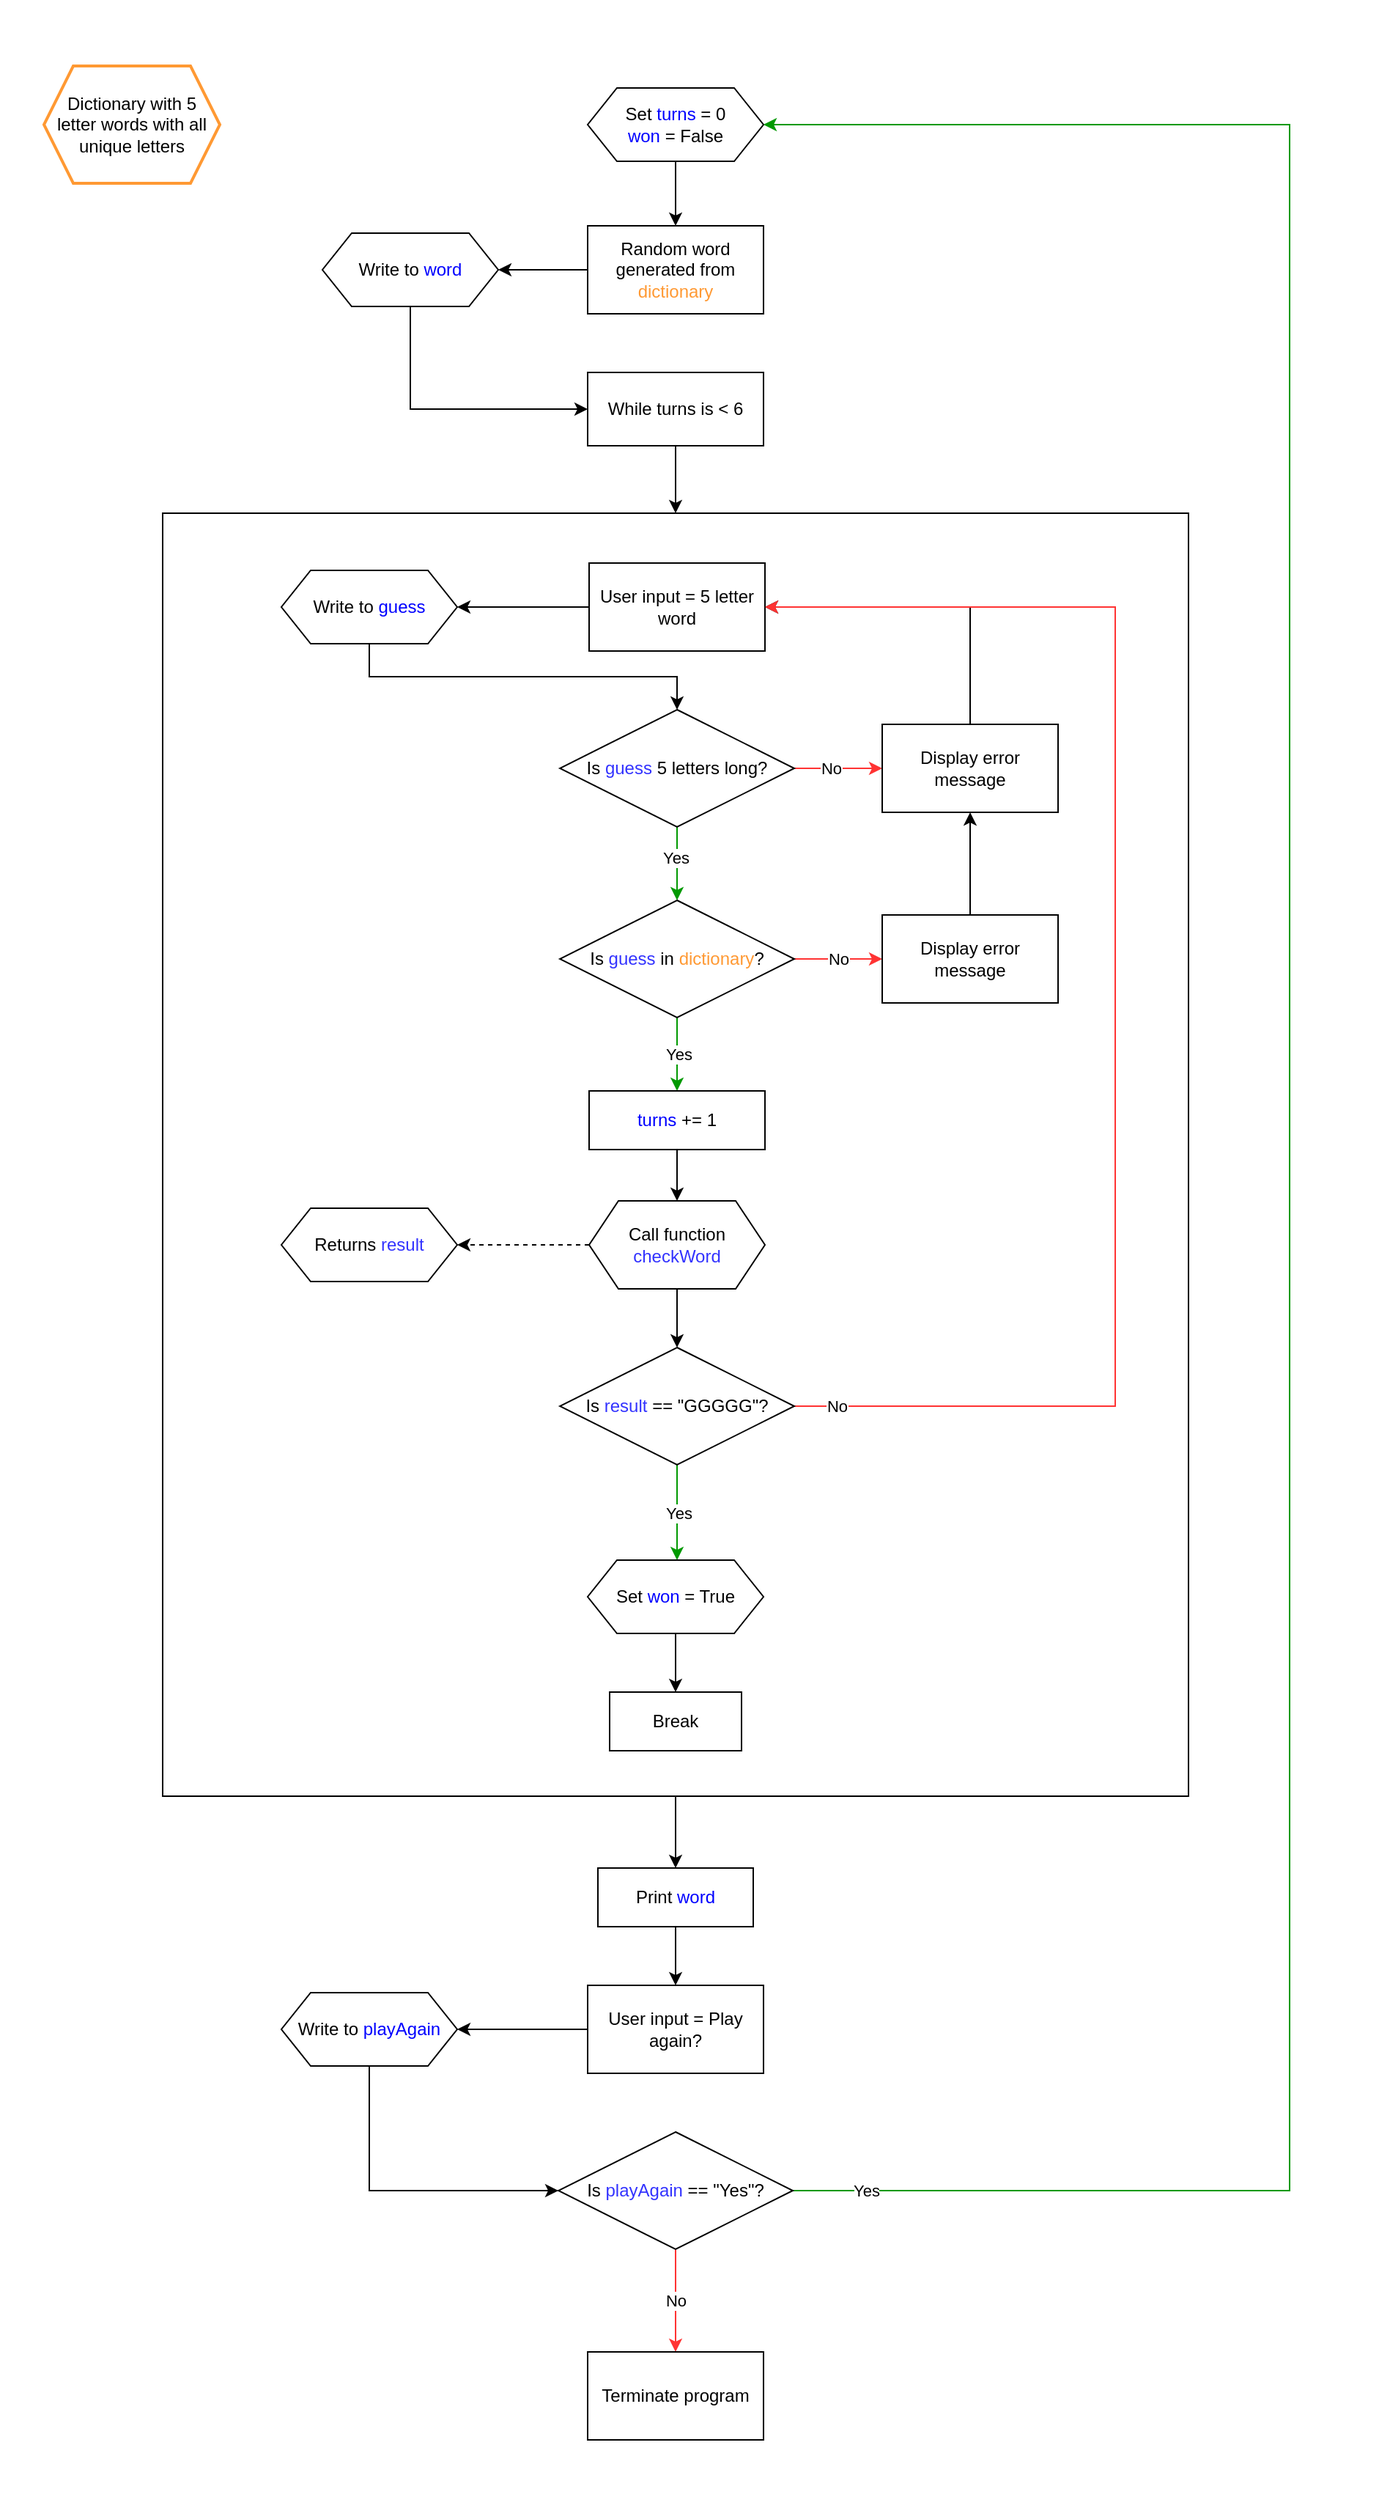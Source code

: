 <mxfile version="16.3.0" type="github" pages="2">
  <diagram id="C5RBs43oDa-KdzZeNtuy" name="Main">
    <mxGraphModel dx="2607" dy="1583" grid="1" gridSize="10" guides="1" tooltips="1" connect="1" arrows="1" fold="1" page="1" pageScale="1" pageWidth="827" pageHeight="1169" background="none" math="0" shadow="0">
      <root>
        <mxCell id="WIyWlLk6GJQsqaUBKTNV-0" />
        <mxCell id="WIyWlLk6GJQsqaUBKTNV-1" parent="WIyWlLk6GJQsqaUBKTNV-0" />
        <mxCell id="ahTVrKY4OxH8Qbv4YgFF-9" value="" style="rounded=0;whiteSpace=wrap;html=1;fontColor=#FF9933;strokeColor=none;strokeWidth=2;fillColor=#FFFFFF;" vertex="1" parent="WIyWlLk6GJQsqaUBKTNV-1">
          <mxGeometry x="360" y="290" width="940" height="1704" as="geometry" />
        </mxCell>
        <mxCell id="ahTVrKY4OxH8Qbv4YgFF-4" value="" style="edgeStyle=orthogonalEdgeStyle;rounded=0;orthogonalLoop=1;jettySize=auto;html=1;fontColor=#000000;" edge="1" parent="WIyWlLk6GJQsqaUBKTNV-1" source="8LhsREWto3LgaLr0gxnb-7" target="R_QHBfiwvOlhIGVEH_iK-0">
          <mxGeometry relative="1" as="geometry" />
        </mxCell>
        <mxCell id="8LhsREWto3LgaLr0gxnb-7" value="" style="rounded=0;whiteSpace=wrap;html=1;fontColor=#000000;fillColor=none;" vertex="1" parent="WIyWlLk6GJQsqaUBKTNV-1">
          <mxGeometry x="471" y="640" width="700" height="875" as="geometry" />
        </mxCell>
        <mxCell id="yczj4oIZVdHuoJl3fXfq-1" value="Dictionary with 5 letter words with all unique letters" style="shape=hexagon;perimeter=hexagonPerimeter2;whiteSpace=wrap;html=1;fixedSize=1;strokeColor=#FF9933;strokeWidth=2;" parent="WIyWlLk6GJQsqaUBKTNV-1" vertex="1">
          <mxGeometry x="390" y="335" width="120" height="80" as="geometry" />
        </mxCell>
        <mxCell id="ahTVrKY4OxH8Qbv4YgFF-2" value="" style="edgeStyle=orthogonalEdgeStyle;rounded=0;orthogonalLoop=1;jettySize=auto;html=1;fontColor=#000000;" edge="1" parent="WIyWlLk6GJQsqaUBKTNV-1" source="yczj4oIZVdHuoJl3fXfq-3" target="ahTVrKY4OxH8Qbv4YgFF-1">
          <mxGeometry relative="1" as="geometry" />
        </mxCell>
        <mxCell id="yczj4oIZVdHuoJl3fXfq-3" value="Random word generated from &lt;font color=&quot;#ff9933&quot;&gt;dictionary&lt;/font&gt;" style="rounded=0;whiteSpace=wrap;html=1;" parent="WIyWlLk6GJQsqaUBKTNV-1" vertex="1">
          <mxGeometry x="761" y="444" width="120" height="60" as="geometry" />
        </mxCell>
        <mxCell id="yczj4oIZVdHuoJl3fXfq-18" value="" style="edgeStyle=orthogonalEdgeStyle;rounded=0;orthogonalLoop=1;jettySize=auto;html=1;fontColor=#000000;" parent="WIyWlLk6GJQsqaUBKTNV-1" source="yczj4oIZVdHuoJl3fXfq-9" target="yczj4oIZVdHuoJl3fXfq-10" edge="1">
          <mxGeometry relative="1" as="geometry" />
        </mxCell>
        <mxCell id="yczj4oIZVdHuoJl3fXfq-9" value="User input = 5 letter word" style="rounded=0;whiteSpace=wrap;html=1;" parent="WIyWlLk6GJQsqaUBKTNV-1" vertex="1">
          <mxGeometry x="762" y="674" width="120" height="60" as="geometry" />
        </mxCell>
        <mxCell id="_0Dwl0XSmngOTE23tJdI-12" style="edgeStyle=orthogonalEdgeStyle;rounded=0;orthogonalLoop=1;jettySize=auto;html=1;exitX=0.5;exitY=1;exitDx=0;exitDy=0;fontColor=#000000;" edge="1" parent="WIyWlLk6GJQsqaUBKTNV-1" source="yczj4oIZVdHuoJl3fXfq-10" target="yczj4oIZVdHuoJl3fXfq-15">
          <mxGeometry relative="1" as="geometry" />
        </mxCell>
        <mxCell id="yczj4oIZVdHuoJl3fXfq-10" value="Write to &lt;font color=&quot;#0000ff&quot;&gt;guess&lt;/font&gt;" style="shape=hexagon;perimeter=hexagonPerimeter2;whiteSpace=wrap;html=1;fixedSize=1;" parent="WIyWlLk6GJQsqaUBKTNV-1" vertex="1">
          <mxGeometry x="552" y="679" width="120" height="50" as="geometry" />
        </mxCell>
        <mxCell id="yczj4oIZVdHuoJl3fXfq-20" value="" style="edgeStyle=orthogonalEdgeStyle;rounded=0;orthogonalLoop=1;jettySize=auto;html=1;fontColor=#000000;strokeColor=#FF3333;" parent="WIyWlLk6GJQsqaUBKTNV-1" source="yczj4oIZVdHuoJl3fXfq-15" target="yczj4oIZVdHuoJl3fXfq-17" edge="1">
          <mxGeometry relative="1" as="geometry" />
        </mxCell>
        <mxCell id="yczj4oIZVdHuoJl3fXfq-21" value="No" style="edgeLabel;html=1;align=center;verticalAlign=middle;resizable=0;points=[];fontColor=#000000;" parent="yczj4oIZVdHuoJl3fXfq-20" vertex="1" connectable="0">
          <mxGeometry x="-0.168" relative="1" as="geometry">
            <mxPoint as="offset" />
          </mxGeometry>
        </mxCell>
        <mxCell id="yczj4oIZVdHuoJl3fXfq-26" value="" style="edgeStyle=orthogonalEdgeStyle;rounded=0;orthogonalLoop=1;jettySize=auto;html=1;fontColor=#000000;strokeColor=#009900;" parent="WIyWlLk6GJQsqaUBKTNV-1" source="yczj4oIZVdHuoJl3fXfq-15" edge="1">
          <mxGeometry relative="1" as="geometry">
            <mxPoint x="822" y="904" as="targetPoint" />
          </mxGeometry>
        </mxCell>
        <mxCell id="yczj4oIZVdHuoJl3fXfq-27" value="Yes" style="edgeLabel;html=1;align=center;verticalAlign=middle;resizable=0;points=[];fontColor=#000000;" parent="yczj4oIZVdHuoJl3fXfq-26" vertex="1" connectable="0">
          <mxGeometry x="-0.179" y="-1" relative="1" as="geometry">
            <mxPoint as="offset" />
          </mxGeometry>
        </mxCell>
        <mxCell id="yczj4oIZVdHuoJl3fXfq-15" value="&lt;font color=&quot;#000000&quot;&gt;Is &lt;/font&gt;&lt;font color=&quot;#3333ff&quot;&gt;guess&lt;/font&gt;&lt;font color=&quot;#000000&quot;&gt; 5 letters long?&lt;/font&gt;" style="rhombus;whiteSpace=wrap;html=1;fontColor=#0000FF;" parent="WIyWlLk6GJQsqaUBKTNV-1" vertex="1">
          <mxGeometry x="742" y="774" width="160" height="80" as="geometry" />
        </mxCell>
        <mxCell id="yczj4oIZVdHuoJl3fXfq-19" style="edgeStyle=orthogonalEdgeStyle;rounded=0;orthogonalLoop=1;jettySize=auto;html=1;exitX=0.5;exitY=0;exitDx=0;exitDy=0;entryX=1;entryY=0.5;entryDx=0;entryDy=0;fontColor=#000000;" parent="WIyWlLk6GJQsqaUBKTNV-1" source="yczj4oIZVdHuoJl3fXfq-17" target="yczj4oIZVdHuoJl3fXfq-9" edge="1">
          <mxGeometry relative="1" as="geometry" />
        </mxCell>
        <mxCell id="yczj4oIZVdHuoJl3fXfq-17" value="Display error message" style="rounded=0;whiteSpace=wrap;html=1;fontColor=#000000;" parent="WIyWlLk6GJQsqaUBKTNV-1" vertex="1">
          <mxGeometry x="962" y="784" width="120" height="60" as="geometry" />
        </mxCell>
        <mxCell id="yczj4oIZVdHuoJl3fXfq-31" value="No" style="edgeStyle=orthogonalEdgeStyle;rounded=0;orthogonalLoop=1;jettySize=auto;html=1;fontColor=#000000;strokeColor=#FF3333;" parent="WIyWlLk6GJQsqaUBKTNV-1" source="yczj4oIZVdHuoJl3fXfq-28" target="yczj4oIZVdHuoJl3fXfq-30" edge="1">
          <mxGeometry relative="1" as="geometry" />
        </mxCell>
        <mxCell id="yczj4oIZVdHuoJl3fXfq-34" value="&lt;font color=&quot;#000000&quot;&gt;Yes&lt;/font&gt;" style="edgeStyle=orthogonalEdgeStyle;rounded=0;orthogonalLoop=1;jettySize=auto;html=1;fontColor=#0000FF;strokeColor=#009900;" parent="WIyWlLk6GJQsqaUBKTNV-1" source="yczj4oIZVdHuoJl3fXfq-28" edge="1">
          <mxGeometry relative="1" as="geometry">
            <mxPoint x="822" y="1034" as="targetPoint" />
          </mxGeometry>
        </mxCell>
        <mxCell id="yczj4oIZVdHuoJl3fXfq-28" value="&lt;font color=&quot;#000000&quot;&gt;Is &lt;/font&gt;&lt;font color=&quot;#3333ff&quot;&gt;guess &lt;/font&gt;&lt;font color=&quot;#000000&quot;&gt;in &lt;/font&gt;&lt;font color=&quot;#ff9933&quot;&gt;dictionary&lt;/font&gt;&lt;font color=&quot;#000000&quot;&gt;?&lt;/font&gt;" style="rhombus;whiteSpace=wrap;html=1;fontColor=#0000FF;" parent="WIyWlLk6GJQsqaUBKTNV-1" vertex="1">
          <mxGeometry x="742" y="904" width="160" height="80" as="geometry" />
        </mxCell>
        <mxCell id="yczj4oIZVdHuoJl3fXfq-32" value="" style="edgeStyle=orthogonalEdgeStyle;rounded=0;orthogonalLoop=1;jettySize=auto;html=1;fontColor=#000000;" parent="WIyWlLk6GJQsqaUBKTNV-1" source="yczj4oIZVdHuoJl3fXfq-30" target="yczj4oIZVdHuoJl3fXfq-17" edge="1">
          <mxGeometry relative="1" as="geometry" />
        </mxCell>
        <mxCell id="yczj4oIZVdHuoJl3fXfq-30" value="Display error message" style="rounded=0;whiteSpace=wrap;html=1;fontColor=#000000;" parent="WIyWlLk6GJQsqaUBKTNV-1" vertex="1">
          <mxGeometry x="962" y="914" width="120" height="60" as="geometry" />
        </mxCell>
        <mxCell id="r69fvP_BgQiZyjyY0gUg-0" value="" style="edgeStyle=orthogonalEdgeStyle;rounded=0;orthogonalLoop=1;jettySize=auto;html=1;fontColor=#000000;dashed=1;" parent="WIyWlLk6GJQsqaUBKTNV-1" source="_sMpOQv40MY_sZCRPnWe-2" target="_sMpOQv40MY_sZCRPnWe-3" edge="1">
          <mxGeometry relative="1" as="geometry" />
        </mxCell>
        <mxCell id="vM7ZjPHCZNtb4QIX23tZ-1" value="" style="edgeStyle=orthogonalEdgeStyle;rounded=0;orthogonalLoop=1;jettySize=auto;html=1;fontColor=#0000FF;" parent="WIyWlLk6GJQsqaUBKTNV-1" source="_sMpOQv40MY_sZCRPnWe-2" target="vM7ZjPHCZNtb4QIX23tZ-0" edge="1">
          <mxGeometry relative="1" as="geometry" />
        </mxCell>
        <mxCell id="_sMpOQv40MY_sZCRPnWe-2" value="Call function &lt;font color=&quot;#3333ff&quot;&gt;checkWord&lt;/font&gt;" style="shape=hexagon;perimeter=hexagonPerimeter2;whiteSpace=wrap;html=1;fixedSize=1;fontColor=#000000;" parent="WIyWlLk6GJQsqaUBKTNV-1" vertex="1">
          <mxGeometry x="762" y="1109" width="120" height="60" as="geometry" />
        </mxCell>
        <mxCell id="_sMpOQv40MY_sZCRPnWe-3" value="&lt;font color=&quot;#000000&quot;&gt;Returns &lt;/font&gt;result" style="shape=hexagon;perimeter=hexagonPerimeter2;whiteSpace=wrap;html=1;fixedSize=1;fontColor=#3333FF;" parent="WIyWlLk6GJQsqaUBKTNV-1" vertex="1">
          <mxGeometry x="552" y="1114" width="120" height="50" as="geometry" />
        </mxCell>
        <mxCell id="_0Dwl0XSmngOTE23tJdI-7" value="Yes" style="edgeStyle=orthogonalEdgeStyle;rounded=0;orthogonalLoop=1;jettySize=auto;html=1;fontColor=#000000;strokeColor=#009900;" edge="1" parent="WIyWlLk6GJQsqaUBKTNV-1" source="vM7ZjPHCZNtb4QIX23tZ-0">
          <mxGeometry relative="1" as="geometry">
            <mxPoint x="822" y="1354" as="targetPoint" />
          </mxGeometry>
        </mxCell>
        <mxCell id="_0Dwl0XSmngOTE23tJdI-17" value="No" style="edgeStyle=orthogonalEdgeStyle;rounded=0;orthogonalLoop=1;jettySize=auto;html=1;fontColor=#000000;entryX=1;entryY=0.5;entryDx=0;entryDy=0;strokeColor=#FF3333;" edge="1" parent="WIyWlLk6GJQsqaUBKTNV-1" source="vM7ZjPHCZNtb4QIX23tZ-0" target="yczj4oIZVdHuoJl3fXfq-9">
          <mxGeometry x="-0.942" relative="1" as="geometry">
            <mxPoint x="901" y="724" as="targetPoint" />
            <Array as="points">
              <mxPoint x="1121" y="1249" />
              <mxPoint x="1121" y="704" />
            </Array>
            <mxPoint as="offset" />
          </mxGeometry>
        </mxCell>
        <mxCell id="vM7ZjPHCZNtb4QIX23tZ-0" value="&lt;font color=&quot;#000000&quot;&gt;Is &lt;/font&gt;&lt;font color=&quot;#3333ff&quot;&gt;result&lt;/font&gt;&lt;font color=&quot;#000000&quot;&gt;&amp;nbsp;== &quot;GGGGG&quot;?&lt;/font&gt;" style="rhombus;whiteSpace=wrap;html=1;fontColor=#0000FF;" parent="WIyWlLk6GJQsqaUBKTNV-1" vertex="1">
          <mxGeometry x="742" y="1209" width="160" height="80" as="geometry" />
        </mxCell>
        <mxCell id="8LhsREWto3LgaLr0gxnb-9" value="" style="edgeStyle=orthogonalEdgeStyle;rounded=0;orthogonalLoop=1;jettySize=auto;html=1;fontColor=#000000;" edge="1" parent="WIyWlLk6GJQsqaUBKTNV-1" source="3kWYzA4OK-YCjC7SxeL--0" target="yczj4oIZVdHuoJl3fXfq-3">
          <mxGeometry relative="1" as="geometry" />
        </mxCell>
        <mxCell id="3kWYzA4OK-YCjC7SxeL--0" value="Set &lt;font color=&quot;#0000ff&quot;&gt;turns &lt;/font&gt;= 0&lt;br&gt;&lt;span style=&quot;color: rgb(0 , 0 , 255)&quot;&gt;won&amp;nbsp;&lt;/span&gt;= False" style="shape=hexagon;perimeter=hexagonPerimeter2;whiteSpace=wrap;html=1;fixedSize=1;" vertex="1" parent="WIyWlLk6GJQsqaUBKTNV-1">
          <mxGeometry x="761" y="350" width="120" height="50" as="geometry" />
        </mxCell>
        <mxCell id="_0Dwl0XSmngOTE23tJdI-3" style="edgeStyle=orthogonalEdgeStyle;rounded=0;orthogonalLoop=1;jettySize=auto;html=1;exitX=0.5;exitY=1;exitDx=0;exitDy=0;entryX=0.5;entryY=0;entryDx=0;entryDy=0;fontColor=#000000;" edge="1" parent="WIyWlLk6GJQsqaUBKTNV-1" source="_0Dwl0XSmngOTE23tJdI-2" target="_sMpOQv40MY_sZCRPnWe-2">
          <mxGeometry relative="1" as="geometry" />
        </mxCell>
        <mxCell id="_0Dwl0XSmngOTE23tJdI-2" value="turns &lt;font color=&quot;#000000&quot;&gt;+= 1&lt;/font&gt;" style="rounded=0;whiteSpace=wrap;html=1;fontColor=#0000FF;" vertex="1" parent="WIyWlLk6GJQsqaUBKTNV-1">
          <mxGeometry x="762" y="1034" width="120" height="40" as="geometry" />
        </mxCell>
        <mxCell id="ahTVrKY4OxH8Qbv4YgFF-6" value="" style="edgeStyle=orthogonalEdgeStyle;rounded=0;orthogonalLoop=1;jettySize=auto;html=1;fontColor=#000000;" edge="1" parent="WIyWlLk6GJQsqaUBKTNV-1" source="_0Dwl0XSmngOTE23tJdI-4" target="_0Dwl0XSmngOTE23tJdI-5">
          <mxGeometry relative="1" as="geometry" />
        </mxCell>
        <mxCell id="_0Dwl0XSmngOTE23tJdI-4" value="&lt;font color=&quot;#000000&quot;&gt;User input = Play again?&lt;/font&gt;" style="rounded=0;whiteSpace=wrap;html=1;fontColor=#0000FF;" vertex="1" parent="WIyWlLk6GJQsqaUBKTNV-1">
          <mxGeometry x="761" y="1644" width="120" height="60" as="geometry" />
        </mxCell>
        <mxCell id="_0Dwl0XSmngOTE23tJdI-15" style="edgeStyle=orthogonalEdgeStyle;rounded=0;orthogonalLoop=1;jettySize=auto;html=1;exitX=0.5;exitY=1;exitDx=0;exitDy=0;entryX=0;entryY=0.5;entryDx=0;entryDy=0;fontColor=#000000;" edge="1" parent="WIyWlLk6GJQsqaUBKTNV-1" source="_0Dwl0XSmngOTE23tJdI-5" target="_0Dwl0XSmngOTE23tJdI-8">
          <mxGeometry relative="1" as="geometry" />
        </mxCell>
        <mxCell id="_0Dwl0XSmngOTE23tJdI-5" value="Write to &lt;font color=&quot;#0000ff&quot;&gt;playAgain&lt;/font&gt;" style="shape=hexagon;perimeter=hexagonPerimeter2;whiteSpace=wrap;html=1;fixedSize=1;" vertex="1" parent="WIyWlLk6GJQsqaUBKTNV-1">
          <mxGeometry x="552" y="1649" width="120" height="50" as="geometry" />
        </mxCell>
        <mxCell id="_0Dwl0XSmngOTE23tJdI-14" value="No" style="edgeStyle=orthogonalEdgeStyle;rounded=0;orthogonalLoop=1;jettySize=auto;html=1;fontColor=#000000;strokeColor=#FF3333;" edge="1" parent="WIyWlLk6GJQsqaUBKTNV-1" source="_0Dwl0XSmngOTE23tJdI-8" target="_0Dwl0XSmngOTE23tJdI-11">
          <mxGeometry relative="1" as="geometry" />
        </mxCell>
        <mxCell id="ahTVrKY4OxH8Qbv4YgFF-7" value="Yes" style="edgeStyle=orthogonalEdgeStyle;rounded=0;orthogonalLoop=1;jettySize=auto;html=1;exitX=1;exitY=0.5;exitDx=0;exitDy=0;fontColor=#000000;entryX=1;entryY=0.5;entryDx=0;entryDy=0;strokeColor=#009900;" edge="1" parent="WIyWlLk6GJQsqaUBKTNV-1" source="_0Dwl0XSmngOTE23tJdI-8" target="3kWYzA4OK-YCjC7SxeL--0">
          <mxGeometry x="-0.954" relative="1" as="geometry">
            <mxPoint x="1932.222" y="434" as="targetPoint" />
            <Array as="points">
              <mxPoint x="1240" y="1784" />
              <mxPoint x="1240" y="375" />
            </Array>
            <mxPoint x="1" as="offset" />
          </mxGeometry>
        </mxCell>
        <mxCell id="_0Dwl0XSmngOTE23tJdI-8" value="&lt;font color=&quot;#000000&quot;&gt;Is &lt;/font&gt;&lt;font color=&quot;#3333ff&quot;&gt;playAgain&amp;nbsp;&lt;/font&gt;&lt;font color=&quot;#000000&quot;&gt;== &quot;Yes&quot;?&lt;/font&gt;" style="rhombus;whiteSpace=wrap;html=1;fontColor=#0000FF;" vertex="1" parent="WIyWlLk6GJQsqaUBKTNV-1">
          <mxGeometry x="741" y="1744" width="160" height="80" as="geometry" />
        </mxCell>
        <mxCell id="_0Dwl0XSmngOTE23tJdI-11" value="Terminate program" style="rounded=0;whiteSpace=wrap;html=1;fontColor=#000000;" vertex="1" parent="WIyWlLk6GJQsqaUBKTNV-1">
          <mxGeometry x="761" y="1894" width="120" height="60" as="geometry" />
        </mxCell>
        <mxCell id="8LhsREWto3LgaLr0gxnb-13" style="edgeStyle=orthogonalEdgeStyle;rounded=0;orthogonalLoop=1;jettySize=auto;html=1;exitX=0.5;exitY=1;exitDx=0;exitDy=0;entryX=0.5;entryY=0;entryDx=0;entryDy=0;fontColor=#000000;" edge="1" parent="WIyWlLk6GJQsqaUBKTNV-1" source="8LhsREWto3LgaLr0gxnb-0" target="8LhsREWto3LgaLr0gxnb-7">
          <mxGeometry relative="1" as="geometry" />
        </mxCell>
        <mxCell id="8LhsREWto3LgaLr0gxnb-0" value="&lt;font color=&quot;#000000&quot;&gt;While turns is &amp;lt; 6&lt;/font&gt;" style="rounded=0;whiteSpace=wrap;html=1;fontColor=#0000FF;fillColor=none;" vertex="1" parent="WIyWlLk6GJQsqaUBKTNV-1">
          <mxGeometry x="761" y="544" width="120" height="50" as="geometry" />
        </mxCell>
        <mxCell id="8LhsREWto3LgaLr0gxnb-6" value="" style="edgeStyle=orthogonalEdgeStyle;rounded=0;orthogonalLoop=1;jettySize=auto;html=1;fontColor=#000000;" edge="1" parent="WIyWlLk6GJQsqaUBKTNV-1" source="8LhsREWto3LgaLr0gxnb-4" target="8LhsREWto3LgaLr0gxnb-5">
          <mxGeometry relative="1" as="geometry" />
        </mxCell>
        <mxCell id="8LhsREWto3LgaLr0gxnb-4" value="Set &lt;font color=&quot;#0000ff&quot;&gt;won &lt;/font&gt;= True" style="shape=hexagon;perimeter=hexagonPerimeter2;whiteSpace=wrap;html=1;fixedSize=1;fontColor=#000000;fillColor=none;" vertex="1" parent="WIyWlLk6GJQsqaUBKTNV-1">
          <mxGeometry x="761" y="1354" width="120" height="50" as="geometry" />
        </mxCell>
        <mxCell id="8LhsREWto3LgaLr0gxnb-5" value="&lt;font color=&quot;#000000&quot;&gt;Break&lt;/font&gt;" style="rounded=0;whiteSpace=wrap;html=1;fontColor=#0000FF;fillColor=none;" vertex="1" parent="WIyWlLk6GJQsqaUBKTNV-1">
          <mxGeometry x="776" y="1444" width="90" height="40" as="geometry" />
        </mxCell>
        <mxCell id="ahTVrKY4OxH8Qbv4YgFF-5" value="" style="edgeStyle=orthogonalEdgeStyle;rounded=0;orthogonalLoop=1;jettySize=auto;html=1;fontColor=#000000;" edge="1" parent="WIyWlLk6GJQsqaUBKTNV-1" source="R_QHBfiwvOlhIGVEH_iK-0" target="_0Dwl0XSmngOTE23tJdI-4">
          <mxGeometry relative="1" as="geometry" />
        </mxCell>
        <mxCell id="R_QHBfiwvOlhIGVEH_iK-0" value="Print&amp;nbsp;&lt;span style=&quot;color: rgb(0 , 0 , 255)&quot;&gt;word&lt;/span&gt;" style="rounded=0;whiteSpace=wrap;html=1;fontColor=#000000;fillColor=none;" vertex="1" parent="WIyWlLk6GJQsqaUBKTNV-1">
          <mxGeometry x="768" y="1564" width="106" height="40" as="geometry" />
        </mxCell>
        <mxCell id="ahTVrKY4OxH8Qbv4YgFF-3" style="edgeStyle=orthogonalEdgeStyle;rounded=0;orthogonalLoop=1;jettySize=auto;html=1;exitX=0.5;exitY=1;exitDx=0;exitDy=0;entryX=0;entryY=0.5;entryDx=0;entryDy=0;fontColor=#000000;" edge="1" parent="WIyWlLk6GJQsqaUBKTNV-1" source="ahTVrKY4OxH8Qbv4YgFF-1" target="8LhsREWto3LgaLr0gxnb-0">
          <mxGeometry relative="1" as="geometry" />
        </mxCell>
        <mxCell id="ahTVrKY4OxH8Qbv4YgFF-1" value="Write to &lt;font color=&quot;#0000ff&quot;&gt;word&lt;/font&gt;" style="shape=hexagon;perimeter=hexagonPerimeter2;whiteSpace=wrap;html=1;fixedSize=1;" vertex="1" parent="WIyWlLk6GJQsqaUBKTNV-1">
          <mxGeometry x="580" y="449" width="120" height="50" as="geometry" />
        </mxCell>
      </root>
    </mxGraphModel>
  </diagram>
  <diagram id="qFhlYbCngjARJZZOwYcz" name="checkWord">
    <mxGraphModel dx="1203" dy="731" grid="1" gridSize="10" guides="1" tooltips="1" connect="1" arrows="1" fold="1" page="1" pageScale="1" pageWidth="850" pageHeight="1100" math="0" shadow="0">
      <root>
        <mxCell id="jmRNwSgweu1uni4Kwibr-0" />
        <mxCell id="jmRNwSgweu1uni4Kwibr-1" parent="jmRNwSgweu1uni4Kwibr-0" />
        <mxCell id="NfNyxkCwkAB_QNFQKvs7-0" value="" style="rounded=0;whiteSpace=wrap;html=1;fontColor=#FF9933;strokeColor=none;strokeWidth=2;fillColor=#FFFFFF;" vertex="1" parent="jmRNwSgweu1uni4Kwibr-1">
          <mxGeometry x="113" y="20" width="658" height="820" as="geometry" />
        </mxCell>
        <mxCell id="c6vgpfZv6U2L_3fP67-e-22" value="" style="group;fillColor=none;" parent="jmRNwSgweu1uni4Kwibr-1" vertex="1" connectable="0">
          <mxGeometry x="162" y="230" width="560" height="450" as="geometry" />
        </mxCell>
        <mxCell id="c6vgpfZv6U2L_3fP67-e-20" value="" style="rounded=0;whiteSpace=wrap;html=1;fontColor=#000000;fillColor=none;" parent="c6vgpfZv6U2L_3fP67-e-22" vertex="1">
          <mxGeometry width="560" height="450" as="geometry" />
        </mxCell>
        <mxCell id="c6vgpfZv6U2L_3fP67-e-0" value="Is letter[index] in &lt;br&gt;&lt;font color=&quot;#0000ff&quot;&gt;word&lt;/font&gt;?" style="rhombus;whiteSpace=wrap;html=1;fontColor=#000000;" parent="c6vgpfZv6U2L_3fP67-e-22" vertex="1">
          <mxGeometry x="50" y="116" width="140" height="80" as="geometry" />
        </mxCell>
        <mxCell id="c6vgpfZv6U2L_3fP67-e-2" value="&lt;font color=&quot;#0000ff&quot;&gt;result &lt;/font&gt;+= &quot;R&quot;" style="rounded=0;whiteSpace=wrap;html=1;fontColor=#000000;" parent="c6vgpfZv6U2L_3fP67-e-22" vertex="1">
          <mxGeometry x="240" y="126" width="120" height="60" as="geometry" />
        </mxCell>
        <mxCell id="c6vgpfZv6U2L_3fP67-e-8" value="No" style="edgeStyle=orthogonalEdgeStyle;rounded=0;orthogonalLoop=1;jettySize=auto;html=1;fontColor=#000000;strokeColor=#FF3333;" parent="c6vgpfZv6U2L_3fP67-e-22" source="c6vgpfZv6U2L_3fP67-e-0" target="c6vgpfZv6U2L_3fP67-e-2" edge="1">
          <mxGeometry relative="1" as="geometry" />
        </mxCell>
        <mxCell id="c6vgpfZv6U2L_3fP67-e-3" value="Does &lt;font color=&quot;#0000ff&quot;&gt;index &lt;/font&gt;== &lt;font color=&quot;#0000ff&quot;&gt;word&lt;/font&gt;.find(letter)?" style="rhombus;whiteSpace=wrap;html=1;fontColor=#000000;" parent="c6vgpfZv6U2L_3fP67-e-22" vertex="1">
          <mxGeometry x="50" y="256" width="140" height="80" as="geometry" />
        </mxCell>
        <mxCell id="c6vgpfZv6U2L_3fP67-e-4" value="&lt;font color=&quot;#000000&quot;&gt;Yes&lt;/font&gt;" style="edgeStyle=orthogonalEdgeStyle;rounded=0;orthogonalLoop=1;jettySize=auto;html=1;fontColor=#0000FF;strokeColor=#009900;" parent="c6vgpfZv6U2L_3fP67-e-22" source="c6vgpfZv6U2L_3fP67-e-0" target="c6vgpfZv6U2L_3fP67-e-3" edge="1">
          <mxGeometry relative="1" as="geometry">
            <mxPoint as="offset" />
          </mxGeometry>
        </mxCell>
        <mxCell id="c6vgpfZv6U2L_3fP67-e-5" value="&lt;font color=&quot;#0000ff&quot;&gt;result &lt;/font&gt;+= &quot;Y&quot;" style="rounded=0;whiteSpace=wrap;html=1;fontColor=#000000;" parent="c6vgpfZv6U2L_3fP67-e-22" vertex="1">
          <mxGeometry x="240" y="266" width="120" height="60" as="geometry" />
        </mxCell>
        <mxCell id="c6vgpfZv6U2L_3fP67-e-9" value="No" style="edgeStyle=orthogonalEdgeStyle;rounded=0;orthogonalLoop=1;jettySize=auto;html=1;fontColor=#000000;strokeColor=#FF3333;" parent="c6vgpfZv6U2L_3fP67-e-22" source="c6vgpfZv6U2L_3fP67-e-3" target="c6vgpfZv6U2L_3fP67-e-5" edge="1">
          <mxGeometry relative="1" as="geometry" />
        </mxCell>
        <mxCell id="c6vgpfZv6U2L_3fP67-e-6" value="&lt;font color=&quot;#0000ff&quot;&gt;result &lt;/font&gt;+= &quot;G&quot;" style="rounded=0;whiteSpace=wrap;html=1;fontColor=#000000;" parent="c6vgpfZv6U2L_3fP67-e-22" vertex="1">
          <mxGeometry x="240" y="366" width="120" height="60" as="geometry" />
        </mxCell>
        <mxCell id="c6vgpfZv6U2L_3fP67-e-10" value="Yes" style="edgeStyle=orthogonalEdgeStyle;rounded=0;orthogonalLoop=1;jettySize=auto;html=1;exitX=0.5;exitY=1;exitDx=0;exitDy=0;entryX=0;entryY=0.5;entryDx=0;entryDy=0;fontColor=#000000;strokeColor=#009900;" parent="c6vgpfZv6U2L_3fP67-e-22" source="c6vgpfZv6U2L_3fP67-e-3" target="c6vgpfZv6U2L_3fP67-e-6" edge="1">
          <mxGeometry x="0.647" relative="1" as="geometry">
            <mxPoint as="offset" />
          </mxGeometry>
        </mxCell>
        <mxCell id="c6vgpfZv6U2L_3fP67-e-17" style="edgeStyle=orthogonalEdgeStyle;rounded=0;orthogonalLoop=1;jettySize=auto;html=1;exitX=0.5;exitY=0;exitDx=0;exitDy=0;entryX=0.5;entryY=0;entryDx=0;entryDy=0;fontColor=#0000FF;" parent="c6vgpfZv6U2L_3fP67-e-22" source="c6vgpfZv6U2L_3fP67-e-14" target="c6vgpfZv6U2L_3fP67-e-0" edge="1">
          <mxGeometry relative="1" as="geometry" />
        </mxCell>
        <mxCell id="c6vgpfZv6U2L_3fP67-e-14" value="&lt;font color=&quot;#0000ff&quot;&gt;index &lt;/font&gt;+= 1" style="rounded=0;whiteSpace=wrap;html=1;fontColor=#000000;" parent="c6vgpfZv6U2L_3fP67-e-22" vertex="1">
          <mxGeometry x="400" y="46" width="120" height="60" as="geometry" />
        </mxCell>
        <mxCell id="c6vgpfZv6U2L_3fP67-e-16" value="" style="edgeStyle=orthogonalEdgeStyle;rounded=0;orthogonalLoop=1;jettySize=auto;html=1;fontColor=#000000;" parent="c6vgpfZv6U2L_3fP67-e-22" source="c6vgpfZv6U2L_3fP67-e-2" target="c6vgpfZv6U2L_3fP67-e-14" edge="1">
          <mxGeometry relative="1" as="geometry" />
        </mxCell>
        <mxCell id="c6vgpfZv6U2L_3fP67-e-12" style="edgeStyle=orthogonalEdgeStyle;rounded=0;orthogonalLoop=1;jettySize=auto;html=1;exitX=1;exitY=0.5;exitDx=0;exitDy=0;entryX=0.5;entryY=1;entryDx=0;entryDy=0;fontColor=#000000;" parent="c6vgpfZv6U2L_3fP67-e-22" source="c6vgpfZv6U2L_3fP67-e-5" target="c6vgpfZv6U2L_3fP67-e-14" edge="1">
          <mxGeometry relative="1" as="geometry">
            <mxPoint x="495" y="142" as="targetPoint" />
          </mxGeometry>
        </mxCell>
        <mxCell id="c6vgpfZv6U2L_3fP67-e-13" style="edgeStyle=orthogonalEdgeStyle;rounded=0;orthogonalLoop=1;jettySize=auto;html=1;exitX=1;exitY=0.5;exitDx=0;exitDy=0;entryX=0.5;entryY=1;entryDx=0;entryDy=0;fontColor=#000000;" parent="c6vgpfZv6U2L_3fP67-e-22" source="c6vgpfZv6U2L_3fP67-e-6" target="c6vgpfZv6U2L_3fP67-e-14" edge="1">
          <mxGeometry relative="1" as="geometry">
            <mxPoint x="495" y="142" as="targetPoint" />
          </mxGeometry>
        </mxCell>
        <mxCell id="9UP_NVbGV6668daRHjGv-4" value="" style="edgeStyle=orthogonalEdgeStyle;rounded=0;orthogonalLoop=1;jettySize=auto;html=1;fontColor=#000000;dashed=1;" parent="jmRNwSgweu1uni4Kwibr-1" source="vj7jiwEQfoTY1QtWwPlF-0" target="9UP_NVbGV6668daRHjGv-3" edge="1">
          <mxGeometry relative="1" as="geometry" />
        </mxCell>
        <mxCell id="c6vgpfZv6U2L_3fP67-e-27" value="" style="edgeStyle=orthogonalEdgeStyle;rounded=0;orthogonalLoop=1;jettySize=auto;html=1;fontColor=#0000FF;" parent="jmRNwSgweu1uni4Kwibr-1" source="vj7jiwEQfoTY1QtWwPlF-0" target="c6vgpfZv6U2L_3fP67-e-25" edge="1">
          <mxGeometry relative="1" as="geometry" />
        </mxCell>
        <mxCell id="vj7jiwEQfoTY1QtWwPlF-0" value="&lt;font color=&quot;#000000&quot;&gt;Set &lt;/font&gt;index &lt;font color=&quot;#000000&quot;&gt;= 0&lt;br&gt;Set &lt;/font&gt;result &lt;font color=&quot;#000000&quot;&gt;= &quot;&quot;&lt;/font&gt;" style="shape=hexagon;perimeter=hexagonPerimeter2;whiteSpace=wrap;html=1;fixedSize=1;fontColor=#3333FF;" parent="jmRNwSgweu1uni4Kwibr-1" vertex="1">
          <mxGeometry x="382" y="50" width="120" height="60" as="geometry" />
        </mxCell>
        <mxCell id="9UP_NVbGV6668daRHjGv-3" value="Parameters:&lt;br&gt;&lt;font color=&quot;#3333ff&quot;&gt;word&lt;br&gt;guess&lt;br&gt;&lt;/font&gt;" style="shape=hexagon;perimeter=hexagonPerimeter2;whiteSpace=wrap;html=1;fixedSize=1;fontColor=#000000;" parent="jmRNwSgweu1uni4Kwibr-1" vertex="1">
          <mxGeometry x="212" y="55" width="120" height="50" as="geometry" />
        </mxCell>
        <mxCell id="c6vgpfZv6U2L_3fP67-e-23" value="Return &lt;font color=&quot;#0000ff&quot;&gt;result&lt;/font&gt;" style="rounded=0;whiteSpace=wrap;html=1;fontColor=#000000;fillColor=none;" parent="jmRNwSgweu1uni4Kwibr-1" vertex="1">
          <mxGeometry x="382" y="720" width="120" height="60" as="geometry" />
        </mxCell>
        <mxCell id="c6vgpfZv6U2L_3fP67-e-24" value="" style="edgeStyle=orthogonalEdgeStyle;rounded=0;orthogonalLoop=1;jettySize=auto;html=1;fontColor=#000000;" parent="jmRNwSgweu1uni4Kwibr-1" source="c6vgpfZv6U2L_3fP67-e-20" target="c6vgpfZv6U2L_3fP67-e-23" edge="1">
          <mxGeometry relative="1" as="geometry" />
        </mxCell>
        <mxCell id="c6vgpfZv6U2L_3fP67-e-26" value="" style="edgeStyle=orthogonalEdgeStyle;rounded=0;orthogonalLoop=1;jettySize=auto;html=1;fontColor=#0000FF;" parent="jmRNwSgweu1uni4Kwibr-1" source="c6vgpfZv6U2L_3fP67-e-25" target="c6vgpfZv6U2L_3fP67-e-20" edge="1">
          <mxGeometry relative="1" as="geometry" />
        </mxCell>
        <mxCell id="c6vgpfZv6U2L_3fP67-e-25" value="&lt;span style=&quot;color: rgb(0 , 0 , 0)&quot;&gt;For each letter in&amp;nbsp;&lt;/span&gt;&lt;font color=&quot;#0000ff&quot;&gt;guess&lt;/font&gt;&lt;span style=&quot;color: rgb(0 , 0 , 0)&quot;&gt;:&lt;/span&gt;" style="rounded=0;whiteSpace=wrap;html=1;fontColor=#0000FF;fillColor=none;" parent="jmRNwSgweu1uni4Kwibr-1" vertex="1">
          <mxGeometry x="382" y="140" width="120" height="50" as="geometry" />
        </mxCell>
      </root>
    </mxGraphModel>
  </diagram>
</mxfile>
